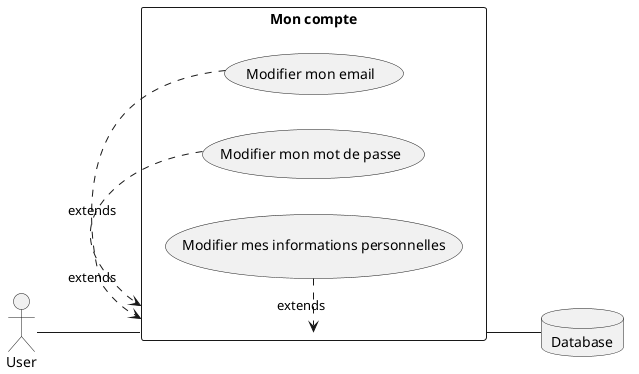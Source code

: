 @startuml
left to right direction
skinparam packageStyle rectangle
actor User
database Database

rectangle "Mon compte" {
    User -- (Mon compte)
    (Modifier mon email) .> (Mon compte) : extends
    (Modifier mon mot de passe) .> (Mon compte) : extends
    (Modifier mes informations personnelles) .> (Mon compte) : extends
    (Mon compte) -- Database
}
@enduml